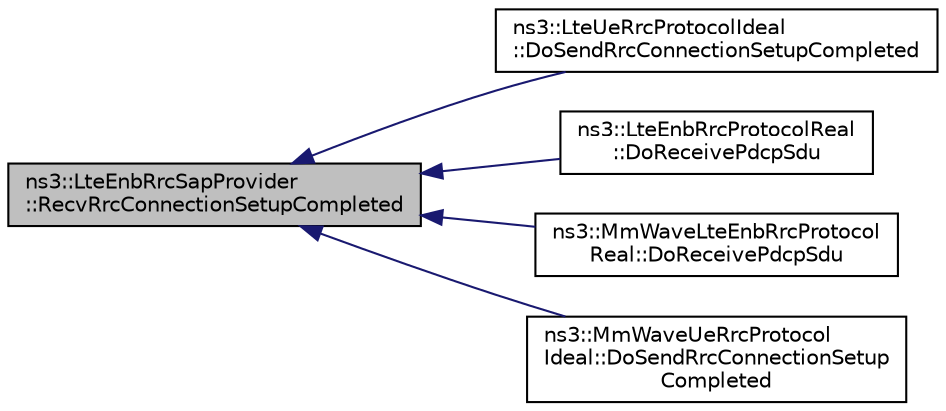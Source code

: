 digraph "ns3::LteEnbRrcSapProvider::RecvRrcConnectionSetupCompleted"
{
  edge [fontname="Helvetica",fontsize="10",labelfontname="Helvetica",labelfontsize="10"];
  node [fontname="Helvetica",fontsize="10",shape=record];
  rankdir="LR";
  Node1 [label="ns3::LteEnbRrcSapProvider\l::RecvRrcConnectionSetupCompleted",height=0.2,width=0.4,color="black", fillcolor="grey75", style="filled", fontcolor="black"];
  Node1 -> Node2 [dir="back",color="midnightblue",fontsize="10",style="solid"];
  Node2 [label="ns3::LteUeRrcProtocolIdeal\l::DoSendRrcConnectionSetupCompleted",height=0.2,width=0.4,color="black", fillcolor="white", style="filled",URL="$de/dc6/classns3_1_1LteUeRrcProtocolIdeal.html#a0c14aa7ed59d2d0ef7155f7c1edfeaab"];
  Node1 -> Node3 [dir="back",color="midnightblue",fontsize="10",style="solid"];
  Node3 [label="ns3::LteEnbRrcProtocolReal\l::DoReceivePdcpSdu",height=0.2,width=0.4,color="black", fillcolor="white", style="filled",URL="$d0/d88/classns3_1_1LteEnbRrcProtocolReal.html#a6fc5f1a1a4bc595550e4adb0bb5b02ef"];
  Node1 -> Node4 [dir="back",color="midnightblue",fontsize="10",style="solid"];
  Node4 [label="ns3::MmWaveLteEnbRrcProtocol\lReal::DoReceivePdcpSdu",height=0.2,width=0.4,color="black", fillcolor="white", style="filled",URL="$dd/dda/classns3_1_1MmWaveLteEnbRrcProtocolReal.html#ae7cb4463bfef6109964b637eec0b06e6"];
  Node1 -> Node5 [dir="back",color="midnightblue",fontsize="10",style="solid"];
  Node5 [label="ns3::MmWaveUeRrcProtocol\lIdeal::DoSendRrcConnectionSetup\lCompleted",height=0.2,width=0.4,color="black", fillcolor="white", style="filled",URL="$d3/d0f/classns3_1_1MmWaveUeRrcProtocolIdeal.html#a2ea2b6e2169c936a0c46af871f3540c2"];
}
